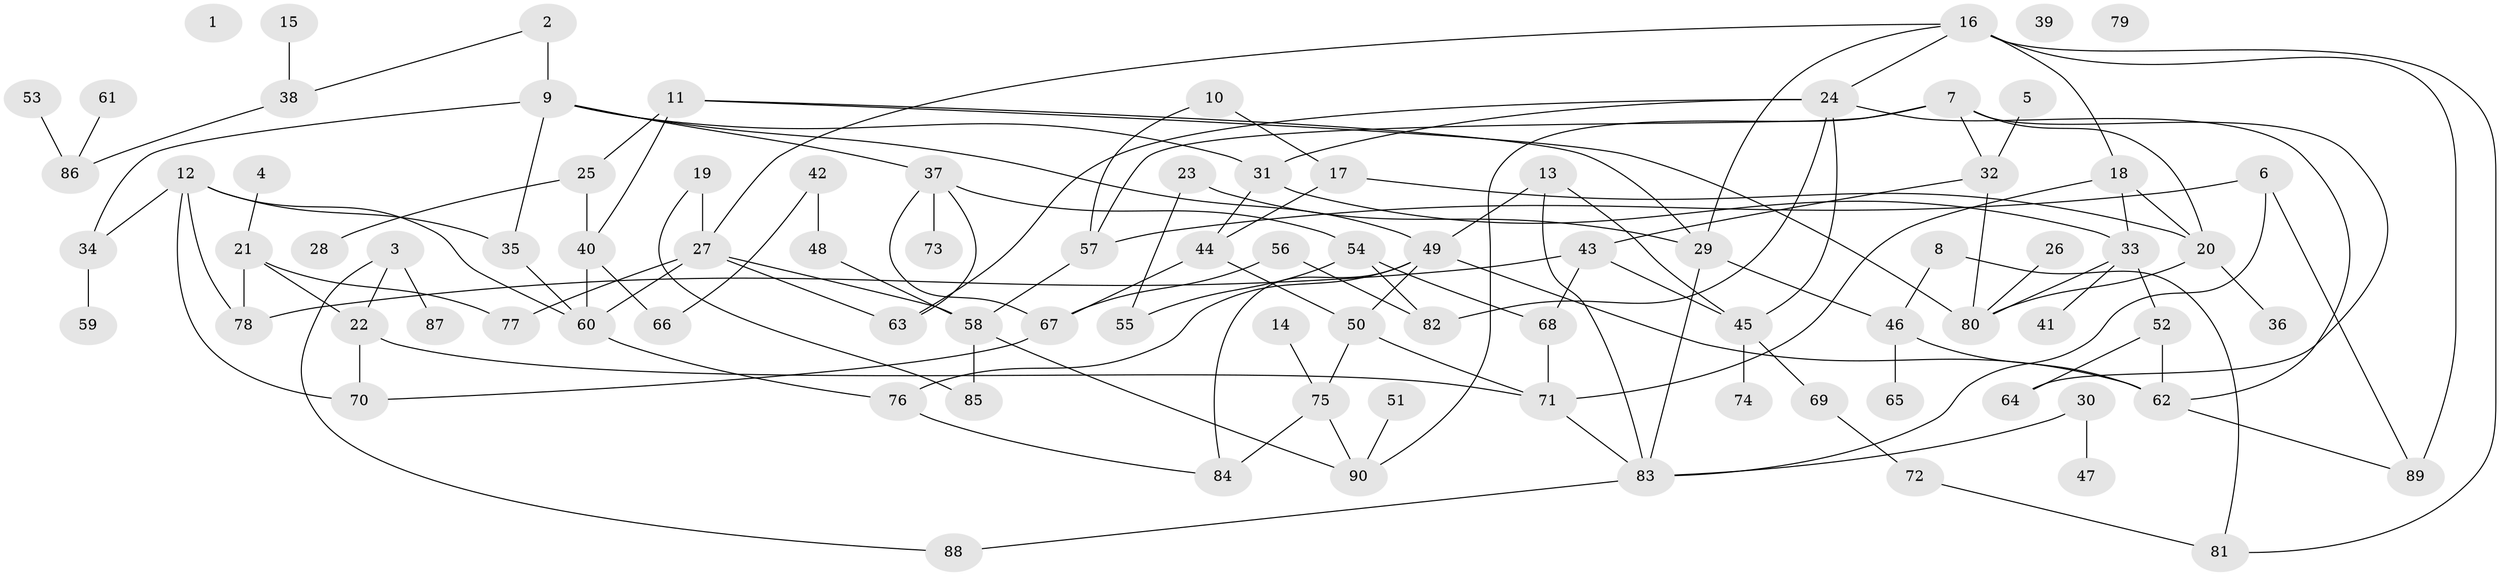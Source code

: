 // coarse degree distribution, {6: 0.12121212121212122, 2: 0.24242424242424243, 1: 0.12121212121212122, 5: 0.18181818181818182, 8: 0.030303030303030304, 10: 0.06060606060606061, 3: 0.12121212121212122, 4: 0.06060606060606061, 7: 0.030303030303030304, 9: 0.030303030303030304}
// Generated by graph-tools (version 1.1) at 2025/35/03/04/25 23:35:50]
// undirected, 90 vertices, 134 edges
graph export_dot {
  node [color=gray90,style=filled];
  1;
  2;
  3;
  4;
  5;
  6;
  7;
  8;
  9;
  10;
  11;
  12;
  13;
  14;
  15;
  16;
  17;
  18;
  19;
  20;
  21;
  22;
  23;
  24;
  25;
  26;
  27;
  28;
  29;
  30;
  31;
  32;
  33;
  34;
  35;
  36;
  37;
  38;
  39;
  40;
  41;
  42;
  43;
  44;
  45;
  46;
  47;
  48;
  49;
  50;
  51;
  52;
  53;
  54;
  55;
  56;
  57;
  58;
  59;
  60;
  61;
  62;
  63;
  64;
  65;
  66;
  67;
  68;
  69;
  70;
  71;
  72;
  73;
  74;
  75;
  76;
  77;
  78;
  79;
  80;
  81;
  82;
  83;
  84;
  85;
  86;
  87;
  88;
  89;
  90;
  2 -- 9;
  2 -- 38;
  3 -- 22;
  3 -- 87;
  3 -- 88;
  4 -- 21;
  5 -- 32;
  6 -- 57;
  6 -- 83;
  6 -- 89;
  7 -- 20;
  7 -- 32;
  7 -- 57;
  7 -- 64;
  7 -- 90;
  8 -- 46;
  8 -- 81;
  9 -- 31;
  9 -- 34;
  9 -- 35;
  9 -- 37;
  9 -- 49;
  10 -- 17;
  10 -- 57;
  11 -- 25;
  11 -- 29;
  11 -- 40;
  11 -- 80;
  12 -- 34;
  12 -- 35;
  12 -- 60;
  12 -- 70;
  12 -- 78;
  13 -- 45;
  13 -- 49;
  13 -- 83;
  14 -- 75;
  15 -- 38;
  16 -- 18;
  16 -- 24;
  16 -- 27;
  16 -- 29;
  16 -- 81;
  16 -- 89;
  17 -- 20;
  17 -- 44;
  18 -- 20;
  18 -- 33;
  18 -- 71;
  19 -- 27;
  19 -- 85;
  20 -- 36;
  20 -- 80;
  21 -- 22;
  21 -- 77;
  21 -- 78;
  22 -- 70;
  22 -- 71;
  23 -- 29;
  23 -- 55;
  24 -- 31;
  24 -- 45;
  24 -- 62;
  24 -- 63;
  24 -- 82;
  25 -- 28;
  25 -- 40;
  26 -- 80;
  27 -- 58;
  27 -- 60;
  27 -- 63;
  27 -- 77;
  29 -- 46;
  29 -- 83;
  30 -- 47;
  30 -- 83;
  31 -- 33;
  31 -- 44;
  32 -- 43;
  32 -- 80;
  33 -- 41;
  33 -- 52;
  33 -- 80;
  34 -- 59;
  35 -- 60;
  37 -- 54;
  37 -- 63;
  37 -- 67;
  37 -- 73;
  38 -- 86;
  40 -- 60;
  40 -- 66;
  42 -- 48;
  42 -- 66;
  43 -- 45;
  43 -- 68;
  43 -- 78;
  44 -- 50;
  44 -- 67;
  45 -- 69;
  45 -- 74;
  46 -- 62;
  46 -- 65;
  48 -- 58;
  49 -- 50;
  49 -- 62;
  49 -- 76;
  49 -- 84;
  50 -- 71;
  50 -- 75;
  51 -- 90;
  52 -- 62;
  52 -- 64;
  53 -- 86;
  54 -- 55;
  54 -- 68;
  54 -- 82;
  56 -- 67;
  56 -- 82;
  57 -- 58;
  58 -- 85;
  58 -- 90;
  60 -- 76;
  61 -- 86;
  62 -- 89;
  67 -- 70;
  68 -- 71;
  69 -- 72;
  71 -- 83;
  72 -- 81;
  75 -- 84;
  75 -- 90;
  76 -- 84;
  83 -- 88;
}
